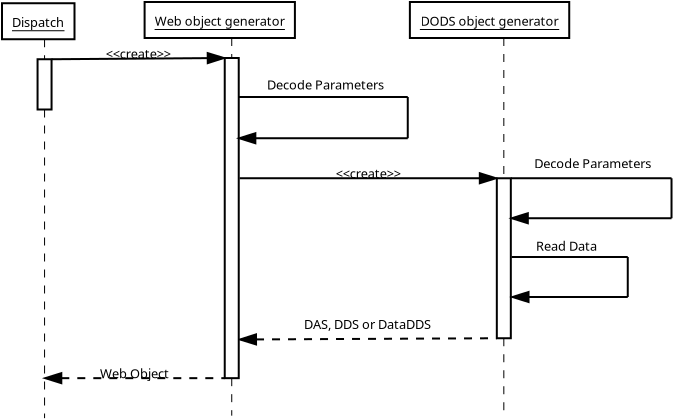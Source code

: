 <?xml version="1.0"?>
<diagram xmlns:dia="http://www.lysator.liu.se/~alla/dia/">
  <diagramdata>
    <attribute name="background">
      <color val="#ffffff"/>
    </attribute>
    <attribute name="paper">
      <composite type="paper">
        <attribute name="name">
          <string>#A4#</string>
        </attribute>
        <attribute name="tmargin">
          <real val="2.82"/>
        </attribute>
        <attribute name="bmargin">
          <real val="2.82"/>
        </attribute>
        <attribute name="lmargin">
          <real val="2.82"/>
        </attribute>
        <attribute name="rmargin">
          <real val="2.82"/>
        </attribute>
        <attribute name="is_portrait">
          <boolean val="true"/>
        </attribute>
        <attribute name="scaling">
          <real val="1"/>
        </attribute>
        <attribute name="fitto">
          <boolean val="false"/>
        </attribute>
      </composite>
    </attribute>
  </diagramdata>
  <layer name="Background" visible="true">
    <object type="UML - Lifeline" version="0" id="O0">
      <attribute name="obj_pos">
        <point val="4.44,3.112"/>
      </attribute>
      <attribute name="obj_bb">
        <rectangle val="3.74,3.087;5.14,22.083"/>
      </attribute>
      <attribute name="conn_endpoints">
        <point val="4.44,3.112"/>
        <point val="4.44,22.058"/>
      </attribute>
      <attribute name="rtop">
        <real val="1"/>
      </attribute>
      <attribute name="rbot">
        <real val="3.513"/>
      </attribute>
      <attribute name="draw_focus">
        <boolean val="true"/>
      </attribute>
      <attribute name="draw_cross">
        <boolean val="false"/>
      </attribute>
      <connections>
        <connection handle="0" to="O2" connection="6"/>
      </connections>
    </object>
    <object type="UML - Lifeline" version="0" id="O1">
      <attribute name="obj_pos">
        <point val="27.403,3.05"/>
      </attribute>
      <attribute name="obj_bb">
        <rectangle val="26.703,3.025;28.103,22.083"/>
      </attribute>
      <attribute name="conn_endpoints">
        <point val="27.403,3.05"/>
        <point val="27.403,22.058"/>
      </attribute>
      <attribute name="rtop">
        <real val="7.013"/>
      </attribute>
      <attribute name="rbot">
        <real val="15.012"/>
      </attribute>
      <attribute name="draw_focus">
        <boolean val="true"/>
      </attribute>
      <attribute name="draw_cross">
        <boolean val="false"/>
      </attribute>
      <connections>
        <connection handle="0" to="O3" connection="6"/>
      </connections>
    </object>
    <object type="UML - Objet" version="0" id="O2">
      <attribute name="obj_pos">
        <point val="2.312,1.312"/>
      </attribute>
      <attribute name="obj_bb">
        <rectangle val="2.263,1.262;6.617,3.163"/>
      </attribute>
      <attribute name="elem_corner">
        <point val="2.312,1.312"/>
      </attribute>
      <attribute name="elem_width">
        <real val="4.254"/>
      </attribute>
      <attribute name="elem_height">
        <real val="1.8"/>
      </attribute>
      <attribute name="text">
        <composite type="text">
          <attribute name="string">
            <string>#Dispatch#</string>
          </attribute>
          <attribute name="font">
            <font name="Helvetica"/>
          </attribute>
          <attribute name="height">
            <real val="0.8"/>
          </attribute>
          <attribute name="pos">
            <point val="4.44,2.453"/>
          </attribute>
          <attribute name="color">
            <color val="#000000"/>
          </attribute>
          <attribute name="alignment">
            <enum val="1"/>
          </attribute>
        </composite>
      </attribute>
      <attribute name="stereotype">
        <string/>
      </attribute>
      <attribute name="exstate">
        <string/>
      </attribute>
      <attribute name="attrib">
        <composite type="text">
          <attribute name="string">
            <string>##</string>
          </attribute>
          <attribute name="font">
            <font name="Helvetica"/>
          </attribute>
          <attribute name="height">
            <real val="0.8"/>
          </attribute>
          <attribute name="pos">
            <point val="0,0"/>
          </attribute>
          <attribute name="color">
            <color val="#000000"/>
          </attribute>
          <attribute name="alignment">
            <enum val="0"/>
          </attribute>
        </composite>
      </attribute>
      <attribute name="is_active">
        <boolean val="false"/>
      </attribute>
      <attribute name="show_attribs">
        <boolean val="false"/>
      </attribute>
      <attribute name="multiple">
        <boolean val="false"/>
      </attribute>
    </object>
    <object type="UML - Objet" version="0" id="O3">
      <attribute name="obj_pos">
        <point val="22.706,1.25"/>
      </attribute>
      <attribute name="obj_bb">
        <rectangle val="22.656,1.2;32.15,3.1"/>
      </attribute>
      <attribute name="elem_corner">
        <point val="22.706,1.25"/>
      </attribute>
      <attribute name="elem_width">
        <real val="9.393"/>
      </attribute>
      <attribute name="elem_height">
        <real val="1.8"/>
      </attribute>
      <attribute name="text">
        <composite type="text">
          <attribute name="string">
            <string>#DODS object generator#</string>
          </attribute>
          <attribute name="font">
            <font name="Helvetica"/>
          </attribute>
          <attribute name="height">
            <real val="0.8"/>
          </attribute>
          <attribute name="pos">
            <point val="27.403,2.39"/>
          </attribute>
          <attribute name="color">
            <color val="#000000"/>
          </attribute>
          <attribute name="alignment">
            <enum val="1"/>
          </attribute>
        </composite>
      </attribute>
      <attribute name="stereotype">
        <string/>
      </attribute>
      <attribute name="exstate">
        <string/>
      </attribute>
      <attribute name="attrib">
        <composite type="text">
          <attribute name="string">
            <string>##</string>
          </attribute>
          <attribute name="font">
            <font name="Helvetica"/>
          </attribute>
          <attribute name="height">
            <real val="0.8"/>
          </attribute>
          <attribute name="pos">
            <point val="0,0"/>
          </attribute>
          <attribute name="color">
            <color val="#000000"/>
          </attribute>
          <attribute name="alignment">
            <enum val="0"/>
          </attribute>
        </composite>
      </attribute>
      <attribute name="is_active">
        <boolean val="false"/>
      </attribute>
      <attribute name="show_attribs">
        <boolean val="false"/>
      </attribute>
      <attribute name="multiple">
        <boolean val="false"/>
      </attribute>
    </object>
    <object type="UML - Message" version="0" id="O4">
      <attribute name="obj_pos">
        <point val="14.192,10.062"/>
      </attribute>
      <attribute name="obj_bb">
        <rectangle val="13.342,8.572;27.903,11.072"/>
      </attribute>
      <attribute name="conn_endpoints">
        <point val="14.192,10.062"/>
        <point val="27.053,10.062"/>
      </attribute>
      <attribute name="text">
        <string>#Object Type#</string>
      </attribute>
      <attribute name="text_pos">
        <point val="20.622,10.062"/>
      </attribute>
      <attribute name="type">
        <int val="1"/>
      </attribute>
      <connections>
        <connection handle="1" to="O1" connection="0"/>
      </connections>
    </object>
    <object type="UML - Message" version="0" id="O5">
      <attribute name="obj_pos">
        <point val="14.163,18.125"/>
      </attribute>
      <attribute name="obj_bb">
        <rectangle val="13.313,16.104;29.931,18.975"/>
      </attribute>
      <attribute name="conn_endpoints">
        <point val="14.163,18.125"/>
        <point val="27.053,18.062"/>
      </attribute>
      <attribute name="text">
        <string>#DAS, DDS or DataDDS#</string>
      </attribute>
      <attribute name="text_pos">
        <point val="20.591,17.594"/>
      </attribute>
      <attribute name="type">
        <int val="4"/>
      </attribute>
      <connections>
        <connection handle="1" to="O1" connection="5"/>
      </connections>
    </object>
    <object type="UML - Message" version="0" id="O6">
      <attribute name="obj_pos">
        <point val="27.788,14"/>
      </attribute>
      <attribute name="obj_bb">
        <rectangle val="26.938,12.197;35.369,16.85"/>
      </attribute>
      <attribute name="conn_endpoints">
        <point val="27.788,14"/>
        <point val="33.6,16"/>
      </attribute>
      <attribute name="text">
        <string>#Read Data#</string>
      </attribute>
      <attribute name="text_pos">
        <point val="30.538,13.688"/>
      </attribute>
      <attribute name="type">
        <int val="6"/>
      </attribute>
    </object>
    <object type="UML - Message" version="0" id="O7">
      <attribute name="obj_pos">
        <point val="27.753,10.062"/>
      </attribute>
      <attribute name="obj_bb">
        <rectangle val="26.903,8.072;39.905,12.912"/>
      </attribute>
      <attribute name="conn_endpoints">
        <point val="27.753,10.062"/>
        <point val="35.788,12.062"/>
      </attribute>
      <attribute name="text">
        <string>#Decode Parameters#</string>
      </attribute>
      <attribute name="text_pos">
        <point val="31.85,9.562"/>
      </attribute>
      <attribute name="type">
        <int val="6"/>
      </attribute>
      <connections>
        <connection handle="0" to="O1" connection="1"/>
      </connections>
    </object>
    <object type="UML - Lifeline" version="0" id="O8">
      <attribute name="obj_pos">
        <point val="13.799,3.05"/>
      </attribute>
      <attribute name="obj_bb">
        <rectangle val="13.099,3.025;14.499,21.958"/>
      </attribute>
      <attribute name="conn_endpoints">
        <point val="13.799,3.05"/>
        <point val="13.799,21.933"/>
      </attribute>
      <attribute name="rtop">
        <real val="1"/>
      </attribute>
      <attribute name="rbot">
        <real val="17.008"/>
      </attribute>
      <attribute name="draw_focus">
        <boolean val="true"/>
      </attribute>
      <attribute name="draw_cross">
        <boolean val="false"/>
      </attribute>
      <connections>
        <connection handle="0" to="O9" connection="6"/>
      </connections>
    </object>
    <object type="UML - Object" version="0" id="O9">
      <attribute name="obj_pos">
        <point val="9.442,1.25"/>
      </attribute>
      <attribute name="obj_bb">
        <rectangle val="9.392,1.2;18.206,3.1"/>
      </attribute>
      <attribute name="elem_corner">
        <point val="9.442,1.25"/>
      </attribute>
      <attribute name="elem_width">
        <real val="8.714"/>
      </attribute>
      <attribute name="elem_height">
        <real val="1.8"/>
      </attribute>
      <attribute name="text">
        <composite type="text">
          <attribute name="string">
            <string>#Web object generator#</string>
          </attribute>
          <attribute name="font">
            <font name="Helvetica"/>
          </attribute>
          <attribute name="height">
            <real val="0.8"/>
          </attribute>
          <attribute name="pos">
            <point val="13.799,2.39"/>
          </attribute>
          <attribute name="color">
            <color val="#000000"/>
          </attribute>
          <attribute name="alignment">
            <enum val="1"/>
          </attribute>
        </composite>
      </attribute>
      <attribute name="stereotype">
        <string/>
      </attribute>
      <attribute name="exstate">
        <string/>
      </attribute>
      <attribute name="attrib">
        <composite type="text">
          <attribute name="string">
            <string>##</string>
          </attribute>
          <attribute name="font">
            <font name="Helvetica"/>
          </attribute>
          <attribute name="height">
            <real val="0.8"/>
          </attribute>
          <attribute name="pos">
            <point val="0,0"/>
          </attribute>
          <attribute name="color">
            <color val="#000000"/>
          </attribute>
          <attribute name="alignment">
            <enum val="0"/>
          </attribute>
        </composite>
      </attribute>
      <attribute name="is_active">
        <boolean val="false"/>
      </attribute>
      <attribute name="show_attribs">
        <boolean val="false"/>
      </attribute>
      <attribute name="multiple">
        <boolean val="false"/>
      </attribute>
    </object>
    <object type="UML - Message" version="0" id="O10">
      <attribute name="obj_pos">
        <point val="14.129,6"/>
      </attribute>
      <attribute name="obj_bb">
        <rectangle val="13.279,4.135;26.545,8.912"/>
      </attribute>
      <attribute name="conn_endpoints">
        <point val="14.129,6"/>
        <point val="22.6,8.062"/>
      </attribute>
      <attribute name="text">
        <string>#Decode Parameters#</string>
      </attribute>
      <attribute name="text_pos">
        <point val="18.49,5.625"/>
      </attribute>
      <attribute name="type">
        <int val="6"/>
      </attribute>
    </object>
    <object type="UML - Message" version="0" id="O11">
      <attribute name="obj_pos">
        <point val="4.79,4.112"/>
      </attribute>
      <attribute name="obj_bb">
        <rectangle val="3.94,2.591;14.387,5.091"/>
      </attribute>
      <attribute name="conn_endpoints">
        <point val="4.79,4.112"/>
        <point val="13.449,4.05"/>
      </attribute>
      <attribute name="text">
        <string>#Object Type#</string>
      </attribute>
      <attribute name="text_pos">
        <point val="9.119,4.081"/>
      </attribute>
      <attribute name="type">
        <int val="1"/>
      </attribute>
      <connections>
        <connection handle="0" to="O0" connection="1"/>
        <connection handle="1" to="O8" connection="0"/>
      </connections>
    </object>
    <object type="UML - Message" version="0" id="O12">
      <attribute name="obj_pos">
        <point val="4.427,20.058"/>
      </attribute>
      <attribute name="obj_bb">
        <rectangle val="3.577,18.568;14.299,21.068"/>
      </attribute>
      <attribute name="conn_endpoints">
        <point val="4.427,20.058"/>
        <point val="13.449,20.058"/>
      </attribute>
      <attribute name="text">
        <string>#Web Object#</string>
      </attribute>
      <attribute name="text_pos">
        <point val="8.938,20.058"/>
      </attribute>
      <attribute name="type">
        <int val="4"/>
      </attribute>
      <connections>
        <connection handle="1" to="O8" connection="5"/>
      </connections>
    </object>
  </layer>
</diagram>
